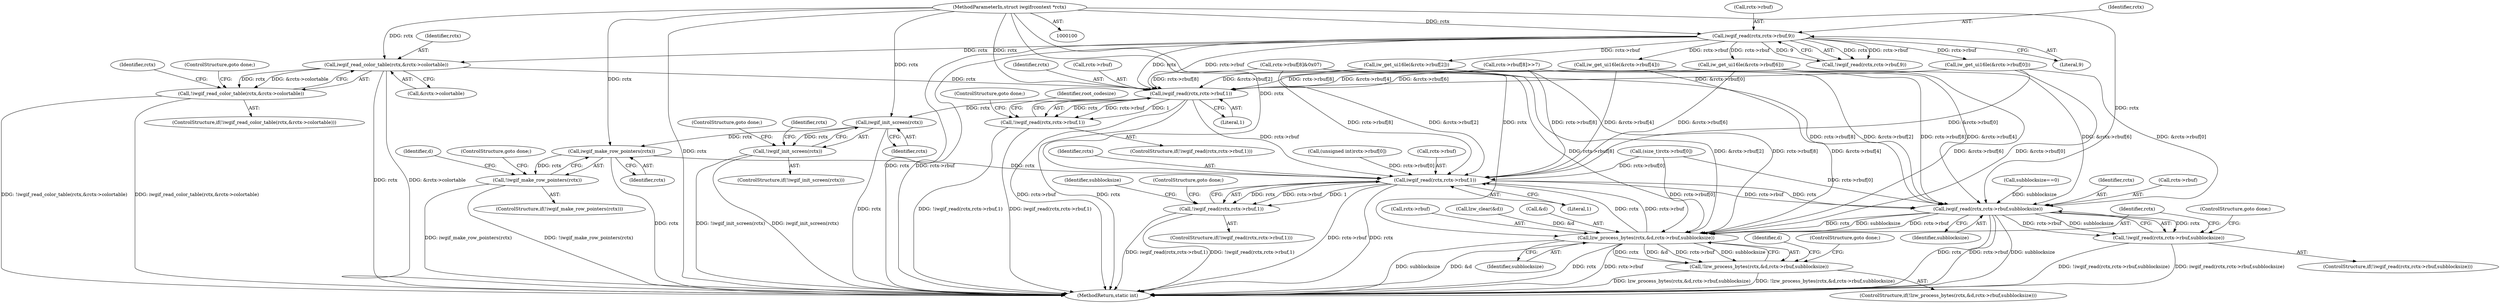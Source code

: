 digraph "0_imageworsener_ca3356eb49fee03e2eaf6b6aff826988c1122d93@API" {
"1000250" [label="(Call,iwgif_read_color_table(rctx,&rctx->colortable))"];
"1000114" [label="(Call,iwgif_read(rctx,rctx->rbuf,9))"];
"1000101" [label="(MethodParameterIn,struct iwgifrcontext *rctx)"];
"1000249" [label="(Call,!iwgif_read_color_table(rctx,&rctx->colortable))"];
"1000277" [label="(Call,iwgif_read(rctx,rctx->rbuf,1))"];
"1000276" [label="(Call,!iwgif_read(rctx,rctx->rbuf,1))"];
"1000310" [label="(Call,iwgif_init_screen(rctx))"];
"1000309" [label="(Call,!iwgif_init_screen(rctx))"];
"1000330" [label="(Call,iwgif_make_row_pointers(rctx))"];
"1000329" [label="(Call,!iwgif_make_row_pointers(rctx))"];
"1000345" [label="(Call,iwgif_read(rctx,rctx->rbuf,1))"];
"1000344" [label="(Call,!iwgif_read(rctx,rctx->rbuf,1))"];
"1000368" [label="(Call,iwgif_read(rctx,rctx->rbuf,subblocksize))"];
"1000367" [label="(Call,!iwgif_read(rctx,rctx->rbuf,subblocksize))"];
"1000377" [label="(Call,lzw_process_bytes(rctx,&d,rctx->rbuf,subblocksize))"];
"1000376" [label="(Call,!lzw_process_bytes(rctx,&d,rctx->rbuf,subblocksize))"];
"1000283" [label="(ControlStructure,goto done;)"];
"1000379" [label="(Call,&d)"];
"1000345" [label="(Call,iwgif_read(rctx,rctx->rbuf,1))"];
"1000346" [label="(Identifier,rctx)"];
"1000153" [label="(Call,iw_get_ui16le(&rctx->rbuf[4]))"];
"1000381" [label="(Call,rctx->rbuf)"];
"1000330" [label="(Call,iwgif_make_row_pointers(rctx))"];
"1000354" [label="(Call,(size_t)rctx->rbuf[0])"];
"1000277" [label="(Call,iwgif_read(rctx,rctx->rbuf,1))"];
"1000343" [label="(ControlStructure,if(!iwgif_read(rctx,rctx->rbuf,1)))"];
"1000276" [label="(Call,!iwgif_read(rctx,rctx->rbuf,1))"];
"1000282" [label="(Literal,1)"];
"1000329" [label="(Call,!iwgif_make_row_pointers(rctx))"];
"1000114" [label="(Call,iwgif_read(rctx,rctx->rbuf,9))"];
"1000373" [label="(Identifier,subblocksize)"];
"1000113" [label="(Call,!iwgif_read(rctx,rctx->rbuf,9))"];
"1000335" [label="(Identifier,d)"];
"1000115" [label="(Identifier,rctx)"];
"1000251" [label="(Identifier,rctx)"];
"1000140" [label="(Call,iw_get_ui16le(&rctx->rbuf[2]))"];
"1000310" [label="(Call,iwgif_init_screen(rctx))"];
"1000248" [label="(ControlStructure,if(!iwgif_read_color_table(rctx,&rctx->colortable)))"];
"1000375" [label="(ControlStructure,if(!lzw_process_bytes(rctx,&d,rctx->rbuf,subblocksize)))"];
"1000351" [label="(ControlStructure,goto done;)"];
"1000116" [label="(Call,rctx->rbuf)"];
"1000308" [label="(ControlStructure,if(!iwgif_init_screen(rctx)))"];
"1000259" [label="(Identifier,rctx)"];
"1000378" [label="(Identifier,rctx)"];
"1000101" [label="(MethodParameterIn,struct iwgifrcontext *rctx)"];
"1000286" [label="(Call,(unsigned int)rctx->rbuf[0])"];
"1000376" [label="(Call,!lzw_process_bytes(rctx,&d,rctx->rbuf,subblocksize))"];
"1000388" [label="(Identifier,d)"];
"1000353" [label="(Identifier,subblocksize)"];
"1000212" [label="(Call,rctx->rbuf[8]>>7)"];
"1000384" [label="(Identifier,subblocksize)"];
"1000227" [label="(Call,rctx->rbuf[8]&0x07)"];
"1000374" [label="(ControlStructure,goto done;)"];
"1000337" [label="(Call,lzw_clear(&d))"];
"1000369" [label="(Identifier,rctx)"];
"1000249" [label="(Call,!iwgif_read_color_table(rctx,&rctx->colortable))"];
"1000119" [label="(Literal,9)"];
"1000311" [label="(Identifier,rctx)"];
"1000312" [label="(ControlStructure,goto done;)"];
"1000315" [label="(Identifier,rctx)"];
"1000256" [label="(ControlStructure,goto done;)"];
"1000370" [label="(Call,rctx->rbuf)"];
"1000275" [label="(ControlStructure,if(!iwgif_read(rctx,rctx->rbuf,1)))"];
"1000285" [label="(Identifier,root_codesize)"];
"1000127" [label="(Call,iw_get_ui16le(&rctx->rbuf[0]))"];
"1000406" [label="(MethodReturn,static int)"];
"1000252" [label="(Call,&rctx->colortable)"];
"1000377" [label="(Call,lzw_process_bytes(rctx,&d,rctx->rbuf,subblocksize))"];
"1000344" [label="(Call,!iwgif_read(rctx,rctx->rbuf,1))"];
"1000362" [label="(Call,subblocksize==0)"];
"1000250" [label="(Call,iwgif_read_color_table(rctx,&rctx->colortable))"];
"1000166" [label="(Call,iw_get_ui16le(&rctx->rbuf[6]))"];
"1000368" [label="(Call,iwgif_read(rctx,rctx->rbuf,subblocksize))"];
"1000347" [label="(Call,rctx->rbuf)"];
"1000350" [label="(Literal,1)"];
"1000367" [label="(Call,!iwgif_read(rctx,rctx->rbuf,subblocksize))"];
"1000366" [label="(ControlStructure,if(!iwgif_read(rctx,rctx->rbuf,subblocksize)))"];
"1000328" [label="(ControlStructure,if(!iwgif_make_row_pointers(rctx)))"];
"1000385" [label="(ControlStructure,goto done;)"];
"1000309" [label="(Call,!iwgif_init_screen(rctx))"];
"1000331" [label="(Identifier,rctx)"];
"1000332" [label="(ControlStructure,goto done;)"];
"1000278" [label="(Identifier,rctx)"];
"1000279" [label="(Call,rctx->rbuf)"];
"1000250" -> "1000249"  [label="AST: "];
"1000250" -> "1000252"  [label="CFG: "];
"1000251" -> "1000250"  [label="AST: "];
"1000252" -> "1000250"  [label="AST: "];
"1000249" -> "1000250"  [label="CFG: "];
"1000250" -> "1000406"  [label="DDG: rctx"];
"1000250" -> "1000406"  [label="DDG: &rctx->colortable"];
"1000250" -> "1000249"  [label="DDG: rctx"];
"1000250" -> "1000249"  [label="DDG: &rctx->colortable"];
"1000114" -> "1000250"  [label="DDG: rctx"];
"1000101" -> "1000250"  [label="DDG: rctx"];
"1000250" -> "1000277"  [label="DDG: rctx"];
"1000114" -> "1000113"  [label="AST: "];
"1000114" -> "1000119"  [label="CFG: "];
"1000115" -> "1000114"  [label="AST: "];
"1000116" -> "1000114"  [label="AST: "];
"1000119" -> "1000114"  [label="AST: "];
"1000113" -> "1000114"  [label="CFG: "];
"1000114" -> "1000406"  [label="DDG: rctx"];
"1000114" -> "1000406"  [label="DDG: rctx->rbuf"];
"1000114" -> "1000113"  [label="DDG: rctx"];
"1000114" -> "1000113"  [label="DDG: rctx->rbuf"];
"1000114" -> "1000113"  [label="DDG: 9"];
"1000101" -> "1000114"  [label="DDG: rctx"];
"1000114" -> "1000127"  [label="DDG: rctx->rbuf"];
"1000114" -> "1000140"  [label="DDG: rctx->rbuf"];
"1000114" -> "1000153"  [label="DDG: rctx->rbuf"];
"1000114" -> "1000166"  [label="DDG: rctx->rbuf"];
"1000114" -> "1000277"  [label="DDG: rctx"];
"1000114" -> "1000277"  [label="DDG: rctx->rbuf"];
"1000101" -> "1000100"  [label="AST: "];
"1000101" -> "1000406"  [label="DDG: rctx"];
"1000101" -> "1000277"  [label="DDG: rctx"];
"1000101" -> "1000310"  [label="DDG: rctx"];
"1000101" -> "1000330"  [label="DDG: rctx"];
"1000101" -> "1000345"  [label="DDG: rctx"];
"1000101" -> "1000368"  [label="DDG: rctx"];
"1000101" -> "1000377"  [label="DDG: rctx"];
"1000249" -> "1000248"  [label="AST: "];
"1000256" -> "1000249"  [label="CFG: "];
"1000259" -> "1000249"  [label="CFG: "];
"1000249" -> "1000406"  [label="DDG: iwgif_read_color_table(rctx,&rctx->colortable)"];
"1000249" -> "1000406"  [label="DDG: !iwgif_read_color_table(rctx,&rctx->colortable)"];
"1000277" -> "1000276"  [label="AST: "];
"1000277" -> "1000282"  [label="CFG: "];
"1000278" -> "1000277"  [label="AST: "];
"1000279" -> "1000277"  [label="AST: "];
"1000282" -> "1000277"  [label="AST: "];
"1000276" -> "1000277"  [label="CFG: "];
"1000277" -> "1000406"  [label="DDG: rctx"];
"1000277" -> "1000406"  [label="DDG: rctx->rbuf"];
"1000277" -> "1000276"  [label="DDG: rctx"];
"1000277" -> "1000276"  [label="DDG: rctx->rbuf"];
"1000277" -> "1000276"  [label="DDG: 1"];
"1000227" -> "1000277"  [label="DDG: rctx->rbuf[8]"];
"1000140" -> "1000277"  [label="DDG: &rctx->rbuf[2]"];
"1000166" -> "1000277"  [label="DDG: &rctx->rbuf[6]"];
"1000153" -> "1000277"  [label="DDG: &rctx->rbuf[4]"];
"1000212" -> "1000277"  [label="DDG: rctx->rbuf[8]"];
"1000127" -> "1000277"  [label="DDG: &rctx->rbuf[0]"];
"1000277" -> "1000310"  [label="DDG: rctx"];
"1000277" -> "1000345"  [label="DDG: rctx->rbuf"];
"1000276" -> "1000275"  [label="AST: "];
"1000283" -> "1000276"  [label="CFG: "];
"1000285" -> "1000276"  [label="CFG: "];
"1000276" -> "1000406"  [label="DDG: !iwgif_read(rctx,rctx->rbuf,1)"];
"1000276" -> "1000406"  [label="DDG: iwgif_read(rctx,rctx->rbuf,1)"];
"1000310" -> "1000309"  [label="AST: "];
"1000310" -> "1000311"  [label="CFG: "];
"1000311" -> "1000310"  [label="AST: "];
"1000309" -> "1000310"  [label="CFG: "];
"1000310" -> "1000406"  [label="DDG: rctx"];
"1000310" -> "1000309"  [label="DDG: rctx"];
"1000310" -> "1000330"  [label="DDG: rctx"];
"1000309" -> "1000308"  [label="AST: "];
"1000312" -> "1000309"  [label="CFG: "];
"1000315" -> "1000309"  [label="CFG: "];
"1000309" -> "1000406"  [label="DDG: iwgif_init_screen(rctx)"];
"1000309" -> "1000406"  [label="DDG: !iwgif_init_screen(rctx)"];
"1000330" -> "1000329"  [label="AST: "];
"1000330" -> "1000331"  [label="CFG: "];
"1000331" -> "1000330"  [label="AST: "];
"1000329" -> "1000330"  [label="CFG: "];
"1000330" -> "1000406"  [label="DDG: rctx"];
"1000330" -> "1000329"  [label="DDG: rctx"];
"1000330" -> "1000345"  [label="DDG: rctx"];
"1000329" -> "1000328"  [label="AST: "];
"1000332" -> "1000329"  [label="CFG: "];
"1000335" -> "1000329"  [label="CFG: "];
"1000329" -> "1000406"  [label="DDG: !iwgif_make_row_pointers(rctx)"];
"1000329" -> "1000406"  [label="DDG: iwgif_make_row_pointers(rctx)"];
"1000345" -> "1000344"  [label="AST: "];
"1000345" -> "1000350"  [label="CFG: "];
"1000346" -> "1000345"  [label="AST: "];
"1000347" -> "1000345"  [label="AST: "];
"1000350" -> "1000345"  [label="AST: "];
"1000344" -> "1000345"  [label="CFG: "];
"1000345" -> "1000406"  [label="DDG: rctx->rbuf"];
"1000345" -> "1000406"  [label="DDG: rctx"];
"1000345" -> "1000344"  [label="DDG: rctx"];
"1000345" -> "1000344"  [label="DDG: rctx->rbuf"];
"1000345" -> "1000344"  [label="DDG: 1"];
"1000377" -> "1000345"  [label="DDG: rctx"];
"1000377" -> "1000345"  [label="DDG: rctx->rbuf"];
"1000354" -> "1000345"  [label="DDG: rctx->rbuf[0]"];
"1000227" -> "1000345"  [label="DDG: rctx->rbuf[8]"];
"1000140" -> "1000345"  [label="DDG: &rctx->rbuf[2]"];
"1000166" -> "1000345"  [label="DDG: &rctx->rbuf[6]"];
"1000153" -> "1000345"  [label="DDG: &rctx->rbuf[4]"];
"1000212" -> "1000345"  [label="DDG: rctx->rbuf[8]"];
"1000286" -> "1000345"  [label="DDG: rctx->rbuf[0]"];
"1000127" -> "1000345"  [label="DDG: &rctx->rbuf[0]"];
"1000345" -> "1000368"  [label="DDG: rctx"];
"1000345" -> "1000368"  [label="DDG: rctx->rbuf"];
"1000344" -> "1000343"  [label="AST: "];
"1000351" -> "1000344"  [label="CFG: "];
"1000353" -> "1000344"  [label="CFG: "];
"1000344" -> "1000406"  [label="DDG: !iwgif_read(rctx,rctx->rbuf,1)"];
"1000344" -> "1000406"  [label="DDG: iwgif_read(rctx,rctx->rbuf,1)"];
"1000368" -> "1000367"  [label="AST: "];
"1000368" -> "1000373"  [label="CFG: "];
"1000369" -> "1000368"  [label="AST: "];
"1000370" -> "1000368"  [label="AST: "];
"1000373" -> "1000368"  [label="AST: "];
"1000367" -> "1000368"  [label="CFG: "];
"1000368" -> "1000406"  [label="DDG: rctx"];
"1000368" -> "1000406"  [label="DDG: rctx->rbuf"];
"1000368" -> "1000406"  [label="DDG: subblocksize"];
"1000368" -> "1000367"  [label="DDG: rctx"];
"1000368" -> "1000367"  [label="DDG: rctx->rbuf"];
"1000368" -> "1000367"  [label="DDG: subblocksize"];
"1000354" -> "1000368"  [label="DDG: rctx->rbuf[0]"];
"1000227" -> "1000368"  [label="DDG: rctx->rbuf[8]"];
"1000140" -> "1000368"  [label="DDG: &rctx->rbuf[2]"];
"1000166" -> "1000368"  [label="DDG: &rctx->rbuf[6]"];
"1000153" -> "1000368"  [label="DDG: &rctx->rbuf[4]"];
"1000212" -> "1000368"  [label="DDG: rctx->rbuf[8]"];
"1000127" -> "1000368"  [label="DDG: &rctx->rbuf[0]"];
"1000362" -> "1000368"  [label="DDG: subblocksize"];
"1000368" -> "1000377"  [label="DDG: rctx"];
"1000368" -> "1000377"  [label="DDG: rctx->rbuf"];
"1000368" -> "1000377"  [label="DDG: subblocksize"];
"1000367" -> "1000366"  [label="AST: "];
"1000374" -> "1000367"  [label="CFG: "];
"1000378" -> "1000367"  [label="CFG: "];
"1000367" -> "1000406"  [label="DDG: iwgif_read(rctx,rctx->rbuf,subblocksize)"];
"1000367" -> "1000406"  [label="DDG: !iwgif_read(rctx,rctx->rbuf,subblocksize)"];
"1000377" -> "1000376"  [label="AST: "];
"1000377" -> "1000384"  [label="CFG: "];
"1000378" -> "1000377"  [label="AST: "];
"1000379" -> "1000377"  [label="AST: "];
"1000381" -> "1000377"  [label="AST: "];
"1000384" -> "1000377"  [label="AST: "];
"1000376" -> "1000377"  [label="CFG: "];
"1000377" -> "1000406"  [label="DDG: subblocksize"];
"1000377" -> "1000406"  [label="DDG: &d"];
"1000377" -> "1000406"  [label="DDG: rctx"];
"1000377" -> "1000406"  [label="DDG: rctx->rbuf"];
"1000377" -> "1000376"  [label="DDG: rctx"];
"1000377" -> "1000376"  [label="DDG: &d"];
"1000377" -> "1000376"  [label="DDG: rctx->rbuf"];
"1000377" -> "1000376"  [label="DDG: subblocksize"];
"1000337" -> "1000377"  [label="DDG: &d"];
"1000354" -> "1000377"  [label="DDG: rctx->rbuf[0]"];
"1000227" -> "1000377"  [label="DDG: rctx->rbuf[8]"];
"1000140" -> "1000377"  [label="DDG: &rctx->rbuf[2]"];
"1000166" -> "1000377"  [label="DDG: &rctx->rbuf[6]"];
"1000153" -> "1000377"  [label="DDG: &rctx->rbuf[4]"];
"1000212" -> "1000377"  [label="DDG: rctx->rbuf[8]"];
"1000127" -> "1000377"  [label="DDG: &rctx->rbuf[0]"];
"1000376" -> "1000375"  [label="AST: "];
"1000385" -> "1000376"  [label="CFG: "];
"1000388" -> "1000376"  [label="CFG: "];
"1000376" -> "1000406"  [label="DDG: !lzw_process_bytes(rctx,&d,rctx->rbuf,subblocksize)"];
"1000376" -> "1000406"  [label="DDG: lzw_process_bytes(rctx,&d,rctx->rbuf,subblocksize)"];
}
